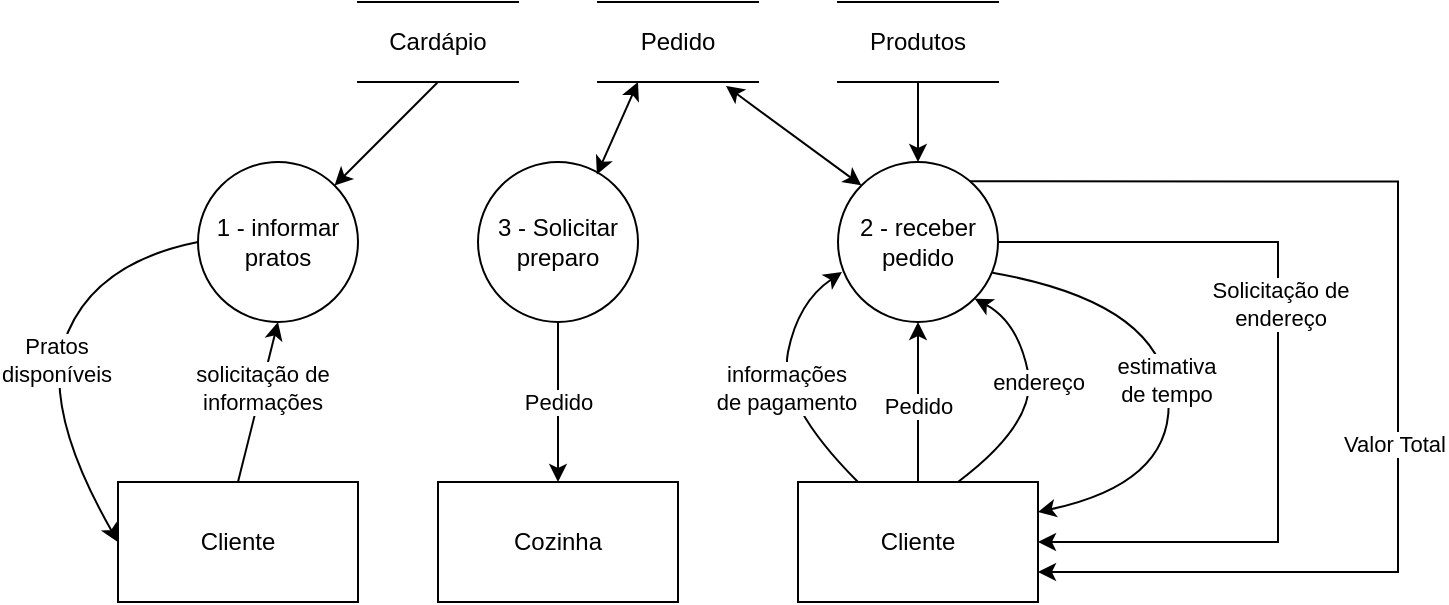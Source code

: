 <mxfile version="13.0.3" type="device"><diagram id="zoc3Zd7ZWIz50TokkqXU" name="Page-1"><mxGraphModel dx="912" dy="813" grid="1" gridSize="10" guides="1" tooltips="1" connect="1" arrows="1" fold="1" page="1" pageScale="1" pageWidth="827" pageHeight="1169" math="0" shadow="0"><root><mxCell id="0"/><mxCell id="1" parent="0"/><mxCell id="vp5AUY4b8U6gOFDV_v58-17" value="Pedido" style="edgeStyle=orthogonalEdgeStyle;rounded=0;orthogonalLoop=1;jettySize=auto;html=1;entryX=0.5;entryY=0;entryDx=0;entryDy=0;" parent="1" source="vp5AUY4b8U6gOFDV_v58-18" target="vp5AUY4b8U6gOFDV_v58-20" edge="1"><mxGeometry relative="1" as="geometry"/></mxCell><mxCell id="vp5AUY4b8U6gOFDV_v58-18" value="3 - Solicitar&lt;br&gt;preparo" style="ellipse;whiteSpace=wrap;html=1;aspect=fixed;" parent="1" vertex="1"><mxGeometry x="260" y="120" width="80" height="80" as="geometry"/></mxCell><mxCell id="vp5AUY4b8U6gOFDV_v58-19" value="" style="endArrow=classic;startArrow=classic;html=1;exitX=0.743;exitY=0.078;exitDx=0;exitDy=0;exitPerimeter=0;entryX=0.25;entryY=1;entryDx=0;entryDy=0;entryPerimeter=0;" parent="1" source="vp5AUY4b8U6gOFDV_v58-18" target="vp5AUY4b8U6gOFDV_v58-22" edge="1"><mxGeometry width="50" height="50" relative="1" as="geometry"><mxPoint x="310" y="120" as="sourcePoint"/><mxPoint x="360" y="70" as="targetPoint"/></mxGeometry></mxCell><mxCell id="vp5AUY4b8U6gOFDV_v58-20" value="Cozinha" style="rounded=0;whiteSpace=wrap;html=1;" parent="1" vertex="1"><mxGeometry x="240" y="280" width="120" height="60" as="geometry"/></mxCell><mxCell id="vp5AUY4b8U6gOFDV_v58-48" style="edgeStyle=orthogonalEdgeStyle;rounded=0;orthogonalLoop=1;jettySize=auto;html=1;entryX=0.5;entryY=0;entryDx=0;entryDy=0;" parent="1" source="vp5AUY4b8U6gOFDV_v58-21" target="vp5AUY4b8U6gOFDV_v58-29" edge="1"><mxGeometry relative="1" as="geometry"/></mxCell><mxCell id="vp5AUY4b8U6gOFDV_v58-21" value="Produtos" style="shape=partialRectangle;whiteSpace=wrap;html=1;left=0;right=0;fillColor=none;" parent="1" vertex="1"><mxGeometry x="440" y="40" width="80" height="40" as="geometry"/></mxCell><mxCell id="vp5AUY4b8U6gOFDV_v58-22" value="Pedido" style="shape=partialRectangle;whiteSpace=wrap;html=1;left=0;right=0;fillColor=none;" parent="1" vertex="1"><mxGeometry x="320" y="40" width="80" height="40" as="geometry"/></mxCell><mxCell id="vp5AUY4b8U6gOFDV_v58-23" value="Cardápio" style="shape=partialRectangle;whiteSpace=wrap;html=1;left=0;right=0;fillColor=none;" parent="1" vertex="1"><mxGeometry x="200" y="40" width="80" height="40" as="geometry"/></mxCell><mxCell id="vp5AUY4b8U6gOFDV_v58-27" style="edgeStyle=orthogonalEdgeStyle;rounded=0;orthogonalLoop=1;jettySize=auto;html=1;exitX=0.5;exitY=0;exitDx=0;exitDy=0;" parent="1" source="vp5AUY4b8U6gOFDV_v58-32" target="vp5AUY4b8U6gOFDV_v58-29" edge="1"><mxGeometry relative="1" as="geometry"/></mxCell><mxCell id="vp5AUY4b8U6gOFDV_v58-28" value="Pedido" style="edgeLabel;html=1;align=center;verticalAlign=middle;resizable=0;points=[];" parent="vp5AUY4b8U6gOFDV_v58-27" vertex="1" connectable="0"><mxGeometry x="-0.154" relative="1" as="geometry"><mxPoint y="-4" as="offset"/></mxGeometry></mxCell><mxCell id="NKjJQxfkxxzSC8OpDN8z-1" style="edgeStyle=orthogonalEdgeStyle;rounded=0;orthogonalLoop=1;jettySize=auto;html=1;entryX=1;entryY=0.5;entryDx=0;entryDy=0;" parent="1" source="vp5AUY4b8U6gOFDV_v58-29" target="vp5AUY4b8U6gOFDV_v58-32" edge="1"><mxGeometry relative="1" as="geometry"><Array as="points"><mxPoint x="660" y="160"/><mxPoint x="660" y="310"/></Array></mxGeometry></mxCell><mxCell id="NKjJQxfkxxzSC8OpDN8z-2" value="Solicitação de&lt;br&gt;endereço" style="edgeLabel;html=1;align=center;verticalAlign=middle;resizable=0;points=[];" parent="NKjJQxfkxxzSC8OpDN8z-1" vertex="1" connectable="0"><mxGeometry x="-0.317" y="-31" relative="1" as="geometry"><mxPoint x="32" y="31" as="offset"/></mxGeometry></mxCell><mxCell id="vp5AUY4b8U6gOFDV_v58-29" value="2 - receber pedido" style="ellipse;whiteSpace=wrap;html=1;aspect=fixed;" parent="1" vertex="1"><mxGeometry x="440" y="120" width="80" height="80" as="geometry"/></mxCell><mxCell id="vp5AUY4b8U6gOFDV_v58-30" style="edgeStyle=orthogonalEdgeStyle;rounded=0;orthogonalLoop=1;jettySize=auto;html=1;exitX=0.825;exitY=0.121;exitDx=0;exitDy=0;entryX=1;entryY=0.75;entryDx=0;entryDy=0;exitPerimeter=0;" parent="1" source="vp5AUY4b8U6gOFDV_v58-29" target="vp5AUY4b8U6gOFDV_v58-32" edge="1"><mxGeometry relative="1" as="geometry"><Array as="points"><mxPoint x="720" y="130"/><mxPoint x="720" y="325"/></Array></mxGeometry></mxCell><mxCell id="vp5AUY4b8U6gOFDV_v58-31" value="Valor Total" style="edgeLabel;html=1;align=center;verticalAlign=middle;resizable=0;points=[];" parent="vp5AUY4b8U6gOFDV_v58-30" vertex="1" connectable="0"><mxGeometry x="0.128" y="-1" relative="1" as="geometry"><mxPoint x="-1" y="12.38" as="offset"/></mxGeometry></mxCell><mxCell id="vp5AUY4b8U6gOFDV_v58-32" value="Cliente" style="rounded=0;whiteSpace=wrap;html=1;" parent="1" vertex="1"><mxGeometry x="420" y="280" width="120" height="60" as="geometry"/></mxCell><mxCell id="vp5AUY4b8U6gOFDV_v58-34" value="1 - informar&lt;br&gt;pratos" style="ellipse;whiteSpace=wrap;html=1;aspect=fixed;" parent="1" vertex="1"><mxGeometry x="120" y="120" width="80" height="80" as="geometry"/></mxCell><mxCell id="vp5AUY4b8U6gOFDV_v58-35" value="Cliente" style="rounded=0;whiteSpace=wrap;html=1;" parent="1" vertex="1"><mxGeometry x="80" y="280" width="120" height="60" as="geometry"/></mxCell><mxCell id="vp5AUY4b8U6gOFDV_v58-36" value="" style="endArrow=classic;html=1;entryX=1;entryY=0;entryDx=0;entryDy=0;exitX=0.5;exitY=1;exitDx=0;exitDy=0;" parent="1" source="vp5AUY4b8U6gOFDV_v58-23" target="vp5AUY4b8U6gOFDV_v58-34" edge="1"><mxGeometry width="50" height="50" relative="1" as="geometry"><mxPoint x="160" y="40" as="sourcePoint"/><mxPoint x="110" y="90" as="targetPoint"/></mxGeometry></mxCell><mxCell id="vp5AUY4b8U6gOFDV_v58-37" value="" style="endArrow=classic;html=1;exitX=0.5;exitY=0;exitDx=0;exitDy=0;entryX=0.5;entryY=1;entryDx=0;entryDy=0;" parent="1" source="vp5AUY4b8U6gOFDV_v58-35" target="vp5AUY4b8U6gOFDV_v58-34" edge="1"><mxGeometry width="50" height="50" relative="1" as="geometry"><mxPoint x="110" y="90" as="sourcePoint"/><mxPoint x="160" y="40" as="targetPoint"/></mxGeometry></mxCell><mxCell id="vp5AUY4b8U6gOFDV_v58-38" value="solicitação de&lt;br&gt;informações" style="edgeLabel;html=1;align=center;verticalAlign=middle;resizable=0;points=[];" parent="vp5AUY4b8U6gOFDV_v58-37" vertex="1" connectable="0"><mxGeometry x="0.182" relative="1" as="geometry"><mxPoint as="offset"/></mxGeometry></mxCell><mxCell id="vp5AUY4b8U6gOFDV_v58-39" value="Pratos&lt;br&gt;disponíveis" style="curved=1;endArrow=classic;html=1;exitX=0;exitY=0.5;exitDx=0;exitDy=0;entryX=0;entryY=0.5;entryDx=0;entryDy=0;" parent="1" source="vp5AUY4b8U6gOFDV_v58-34" target="vp5AUY4b8U6gOFDV_v58-35" edge="1"><mxGeometry width="50" height="50" relative="1" as="geometry"><mxPoint x="110" y="90" as="sourcePoint"/><mxPoint x="160" y="40" as="targetPoint"/><Array as="points"><mxPoint x="70" y="170"/><mxPoint x="40" y="240"/></Array></mxGeometry></mxCell><mxCell id="vp5AUY4b8U6gOFDV_v58-44" value="" style="endArrow=classic;startArrow=classic;html=1;exitX=0.8;exitY=1.05;exitDx=0;exitDy=0;exitPerimeter=0;entryX=0;entryY=0;entryDx=0;entryDy=0;" parent="1" source="vp5AUY4b8U6gOFDV_v58-22" target="vp5AUY4b8U6gOFDV_v58-29" edge="1"><mxGeometry width="50" height="50" relative="1" as="geometry"><mxPoint x="380" y="120" as="sourcePoint"/><mxPoint x="430" y="70" as="targetPoint"/></mxGeometry></mxCell><mxCell id="vp5AUY4b8U6gOFDV_v58-46" value="estimativa&lt;br&gt;de tempo" style="curved=1;endArrow=classic;html=1;exitX=0.965;exitY=0.692;exitDx=0;exitDy=0;entryX=1;entryY=0.25;entryDx=0;entryDy=0;exitPerimeter=0;" parent="1" source="vp5AUY4b8U6gOFDV_v58-29" target="vp5AUY4b8U6gOFDV_v58-32" edge="1"><mxGeometry width="50" height="50" relative="1" as="geometry"><mxPoint x="610" y="190" as="sourcePoint"/><mxPoint x="570" y="340" as="targetPoint"/><Array as="points"><mxPoint x="600" y="190"/><mxPoint x="610" y="280"/></Array></mxGeometry></mxCell><mxCell id="vp5AUY4b8U6gOFDV_v58-47" value="informações&lt;br&gt;de pagamento" style="curved=1;endArrow=classic;html=1;exitX=0.25;exitY=0;exitDx=0;exitDy=0;entryX=0.025;entryY=0.688;entryDx=0;entryDy=0;entryPerimeter=0;" parent="1" source="vp5AUY4b8U6gOFDV_v58-32" target="vp5AUY4b8U6gOFDV_v58-29" edge="1"><mxGeometry x="-0.043" y="-3" width="50" height="50" relative="1" as="geometry"><mxPoint x="462" y="273.0" as="sourcePoint"/><mxPoint x="440.0" y="160" as="targetPoint"/><Array as="points"><mxPoint x="410" y="240"/><mxPoint x="420" y="190"/></Array><mxPoint as="offset"/></mxGeometry></mxCell><mxCell id="NKjJQxfkxxzSC8OpDN8z-3" value="endereço" style="curved=1;endArrow=classic;html=1;exitX=0.25;exitY=0;exitDx=0;exitDy=0;entryX=1;entryY=1;entryDx=0;entryDy=0;" parent="1" target="vp5AUY4b8U6gOFDV_v58-29" edge="1"><mxGeometry x="0.108" y="-4" width="50" height="50" relative="1" as="geometry"><mxPoint x="500" y="280.0" as="sourcePoint"/><mxPoint x="510" y="190" as="targetPoint"/><Array as="points"><mxPoint x="540" y="250"/><mxPoint x="530" y="200"/></Array><mxPoint as="offset"/></mxGeometry></mxCell></root></mxGraphModel></diagram></mxfile>